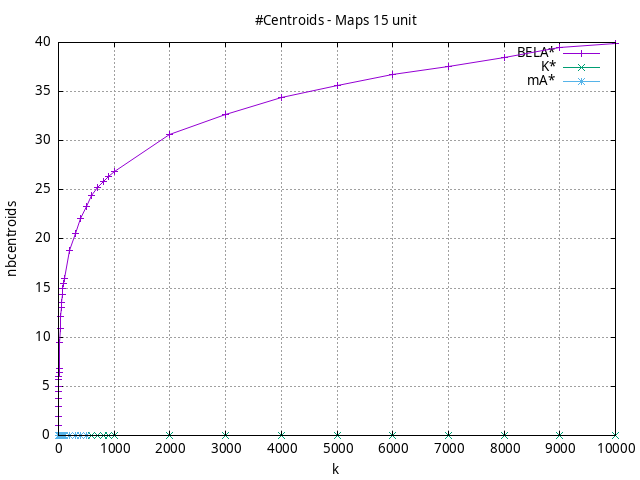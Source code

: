 #!/usr/bin/gnuplot
# -*- coding: utf-8 -*-
#
# results/maps/unit/15/random512-15.heuristic.unit.nbcentroids.gnuplot
#
# Started on 04/07/2024 22:03:19
# Author: Carlos Linares López
set grid
set xlabel "k"
set ylabel "nbcentroids"

set title "#Centroids - Maps 15 unit"

set terminal png enhanced font "Ariel,10"
set output 'random512-15.heuristic.unit.nbcentroids.png'

plot "-" title "BELA*"      with linesp, "-" title "K*"      with linesp, "-" title "mA*"      with linesp

	1 1.0
	2 1.98
	3 2.96
	4 3.76
	5 4.52
	6 5.01
	7 5.72
	8 6.0
	9 6.46
	10 6.86
	20 9.48
	30 10.85
	40 12.14
	50 13.0
	60 13.55
	70 14.35
	80 14.97
	90 15.44
	100 15.99
	200 18.82
	300 20.52
	400 22.07
	500 23.31
	600 24.43
	700 25.22
	800 25.87
	900 26.37
	1000 26.86
	2000 30.64
	3000 32.67
	4000 34.39
	5000 35.58
	6000 36.77
	7000 37.55
	8000 38.46
	9000 39.48
	10000 39.91
end
	1 0.0
	2 0.0
	3 0.0
	4 0.0
	5 0.0
	6 0.0
	7 0.0
	8 0.0
	9 0.0
	10 0.0
	20 0.0
	30 0.0
	40 0.0
	50 0.0
	60 0.0
	70 0.0
	80 0.0
	90 0.0
	100 0.0
	200 0.0
	300 0.0
	400 0.0
	500 0.0
	600 0.0
	700 0.0
	800 0.0
	900 0.0
	1000 0.0
	2000 0.0
	3000 0.0
	4000 0.0
	5000 0.0
	6000 0.0
	7000 0.0
	8000 0.0
	9000 0.0
	10000 0.0
end
	1 0.0
	2 0.0
	3 0.0
	4 0.0
	5 0.0
	6 0.0
	7 0.0
	8 0.0
	9 0.0
	10 0.0
	20 0.0
	30 0.0
	40 0.0
	50 0.0
	60 0.0
	70 0.0
	80 0.0
	90 0.0
	100 0.0
	200 0.0
	300 0.0
	400 0.0
	500 0.0
end
